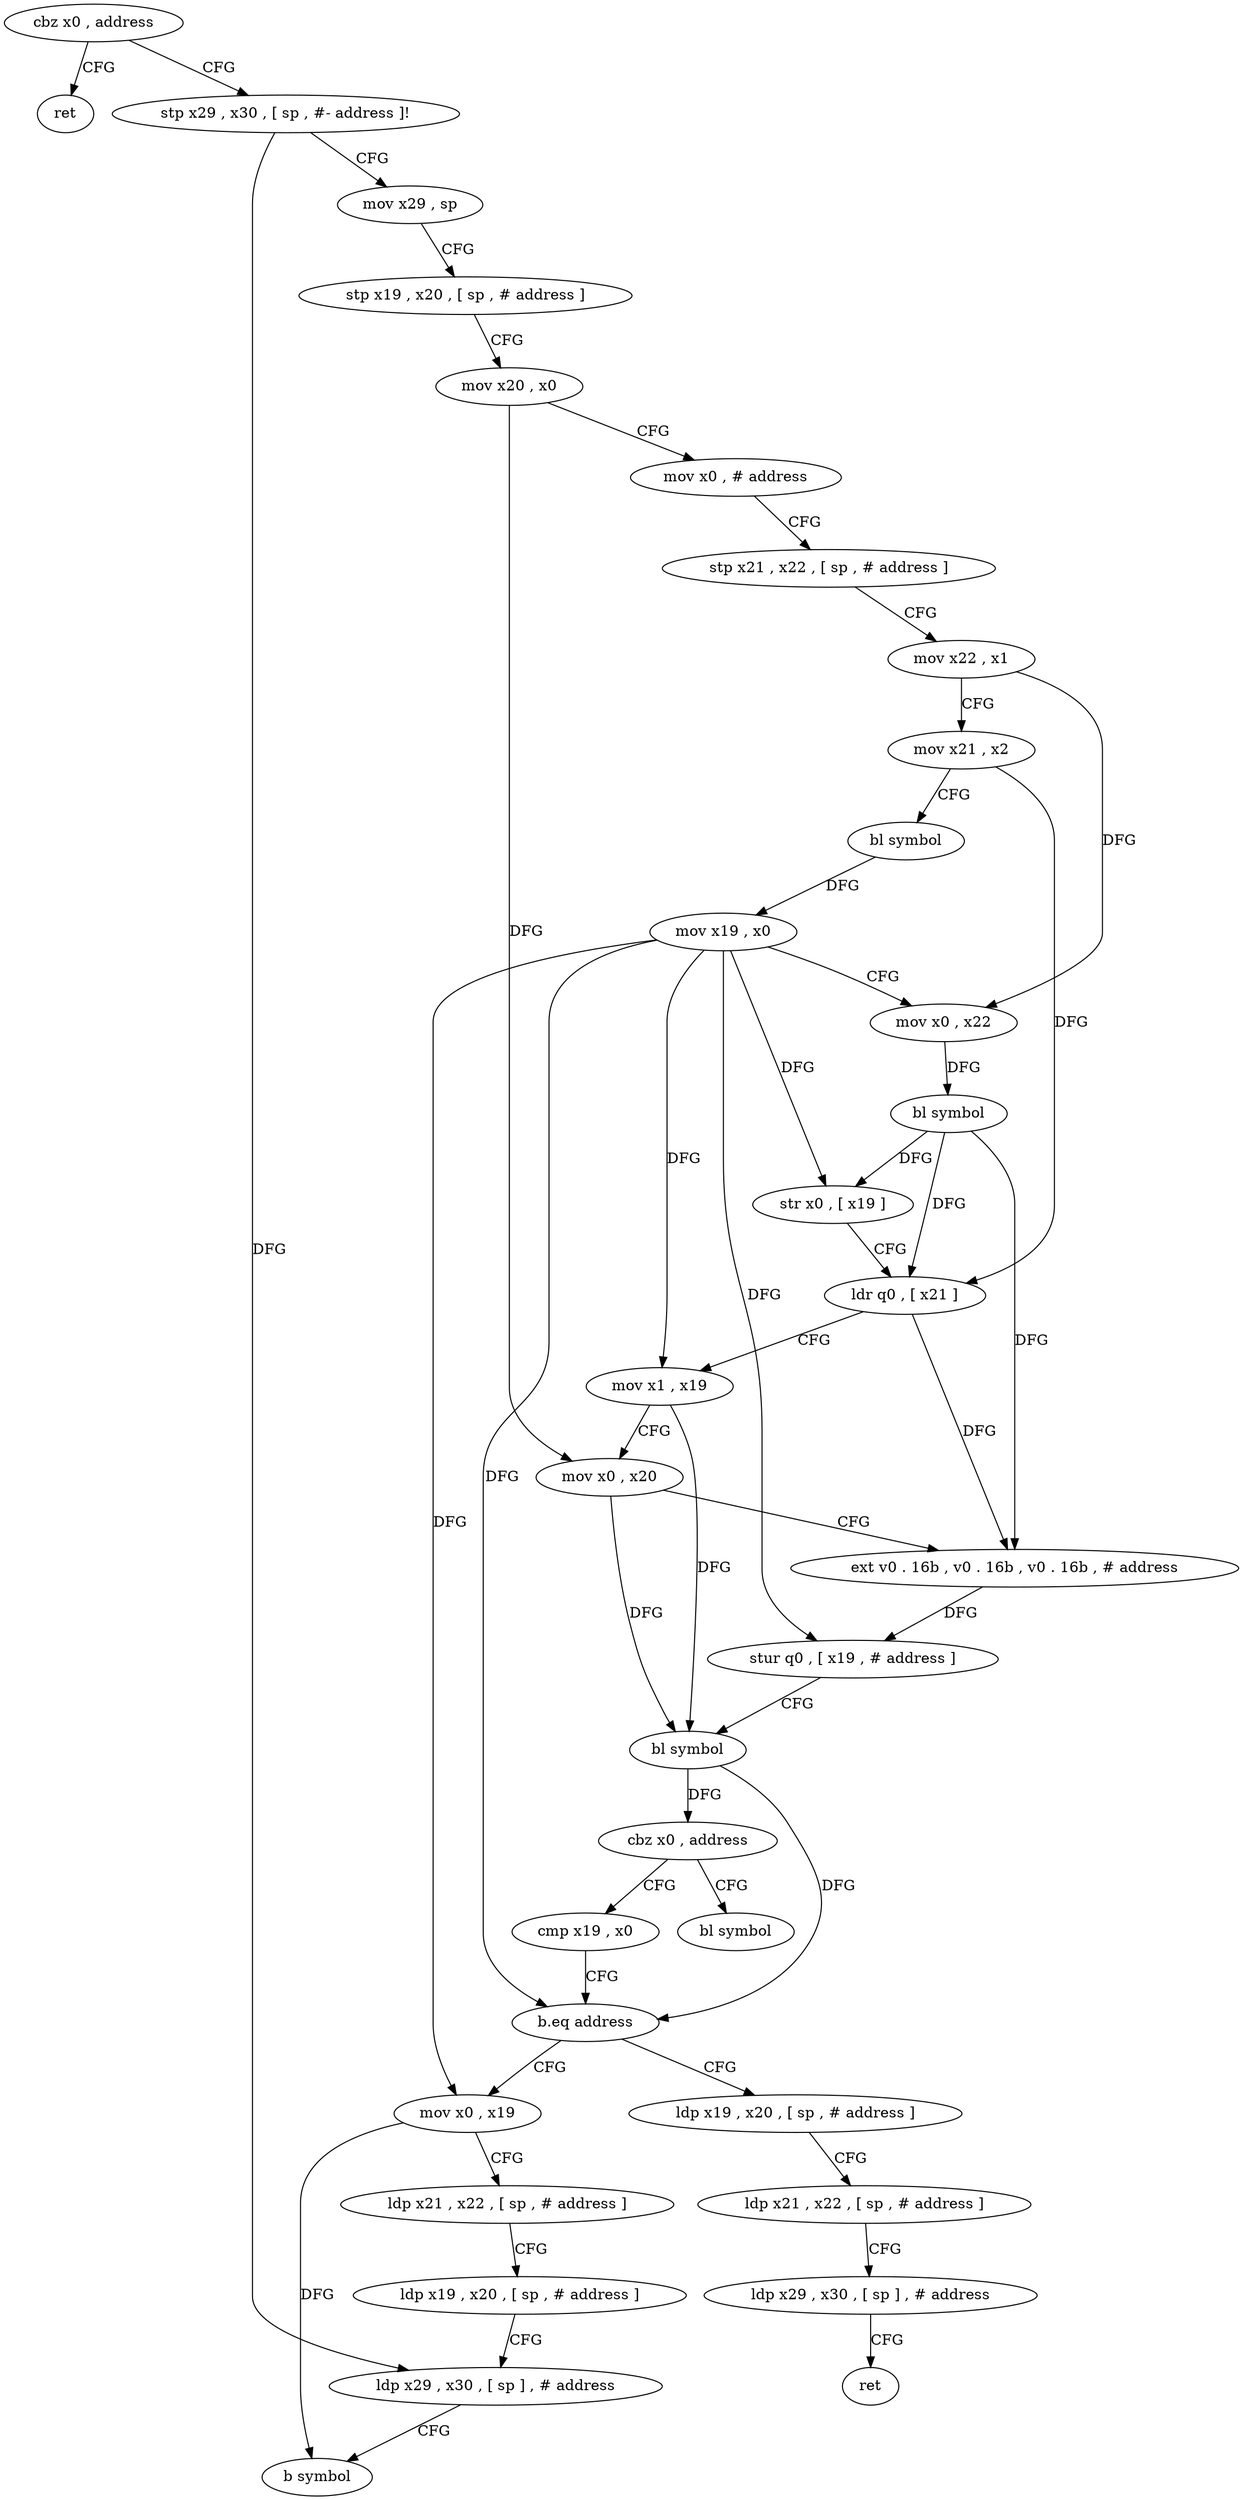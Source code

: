 digraph "func" {
"176608" [label = "cbz x0 , address" ]
"176736" [label = "ret" ]
"176612" [label = "stp x29 , x30 , [ sp , #- address ]!" ]
"176616" [label = "mov x29 , sp" ]
"176620" [label = "stp x19 , x20 , [ sp , # address ]" ]
"176624" [label = "mov x20 , x0" ]
"176628" [label = "mov x0 , # address" ]
"176632" [label = "stp x21 , x22 , [ sp , # address ]" ]
"176636" [label = "mov x22 , x1" ]
"176640" [label = "mov x21 , x2" ]
"176644" [label = "bl symbol" ]
"176648" [label = "mov x19 , x0" ]
"176652" [label = "mov x0 , x22" ]
"176656" [label = "bl symbol" ]
"176660" [label = "str x0 , [ x19 ]" ]
"176664" [label = "ldr q0 , [ x21 ]" ]
"176668" [label = "mov x1 , x19" ]
"176672" [label = "mov x0 , x20" ]
"176676" [label = "ext v0 . 16b , v0 . 16b , v0 . 16b , # address" ]
"176680" [label = "stur q0 , [ x19 , # address ]" ]
"176684" [label = "bl symbol" ]
"176688" [label = "cbz x0 , address" ]
"176740" [label = "bl symbol" ]
"176692" [label = "cmp x19 , x0" ]
"176696" [label = "b.eq address" ]
"176720" [label = "ldp x19 , x20 , [ sp , # address ]" ]
"176700" [label = "mov x0 , x19" ]
"176724" [label = "ldp x21 , x22 , [ sp , # address ]" ]
"176728" [label = "ldp x29 , x30 , [ sp ] , # address" ]
"176732" [label = "ret" ]
"176704" [label = "ldp x21 , x22 , [ sp , # address ]" ]
"176708" [label = "ldp x19 , x20 , [ sp , # address ]" ]
"176712" [label = "ldp x29 , x30 , [ sp ] , # address" ]
"176716" [label = "b symbol" ]
"176608" -> "176736" [ label = "CFG" ]
"176608" -> "176612" [ label = "CFG" ]
"176612" -> "176616" [ label = "CFG" ]
"176612" -> "176712" [ label = "DFG" ]
"176616" -> "176620" [ label = "CFG" ]
"176620" -> "176624" [ label = "CFG" ]
"176624" -> "176628" [ label = "CFG" ]
"176624" -> "176672" [ label = "DFG" ]
"176628" -> "176632" [ label = "CFG" ]
"176632" -> "176636" [ label = "CFG" ]
"176636" -> "176640" [ label = "CFG" ]
"176636" -> "176652" [ label = "DFG" ]
"176640" -> "176644" [ label = "CFG" ]
"176640" -> "176664" [ label = "DFG" ]
"176644" -> "176648" [ label = "DFG" ]
"176648" -> "176652" [ label = "CFG" ]
"176648" -> "176660" [ label = "DFG" ]
"176648" -> "176668" [ label = "DFG" ]
"176648" -> "176680" [ label = "DFG" ]
"176648" -> "176696" [ label = "DFG" ]
"176648" -> "176700" [ label = "DFG" ]
"176652" -> "176656" [ label = "DFG" ]
"176656" -> "176660" [ label = "DFG" ]
"176656" -> "176664" [ label = "DFG" ]
"176656" -> "176676" [ label = "DFG" ]
"176660" -> "176664" [ label = "CFG" ]
"176664" -> "176668" [ label = "CFG" ]
"176664" -> "176676" [ label = "DFG" ]
"176668" -> "176672" [ label = "CFG" ]
"176668" -> "176684" [ label = "DFG" ]
"176672" -> "176676" [ label = "CFG" ]
"176672" -> "176684" [ label = "DFG" ]
"176676" -> "176680" [ label = "DFG" ]
"176680" -> "176684" [ label = "CFG" ]
"176684" -> "176688" [ label = "DFG" ]
"176684" -> "176696" [ label = "DFG" ]
"176688" -> "176740" [ label = "CFG" ]
"176688" -> "176692" [ label = "CFG" ]
"176692" -> "176696" [ label = "CFG" ]
"176696" -> "176720" [ label = "CFG" ]
"176696" -> "176700" [ label = "CFG" ]
"176720" -> "176724" [ label = "CFG" ]
"176700" -> "176704" [ label = "CFG" ]
"176700" -> "176716" [ label = "DFG" ]
"176724" -> "176728" [ label = "CFG" ]
"176728" -> "176732" [ label = "CFG" ]
"176704" -> "176708" [ label = "CFG" ]
"176708" -> "176712" [ label = "CFG" ]
"176712" -> "176716" [ label = "CFG" ]
}
